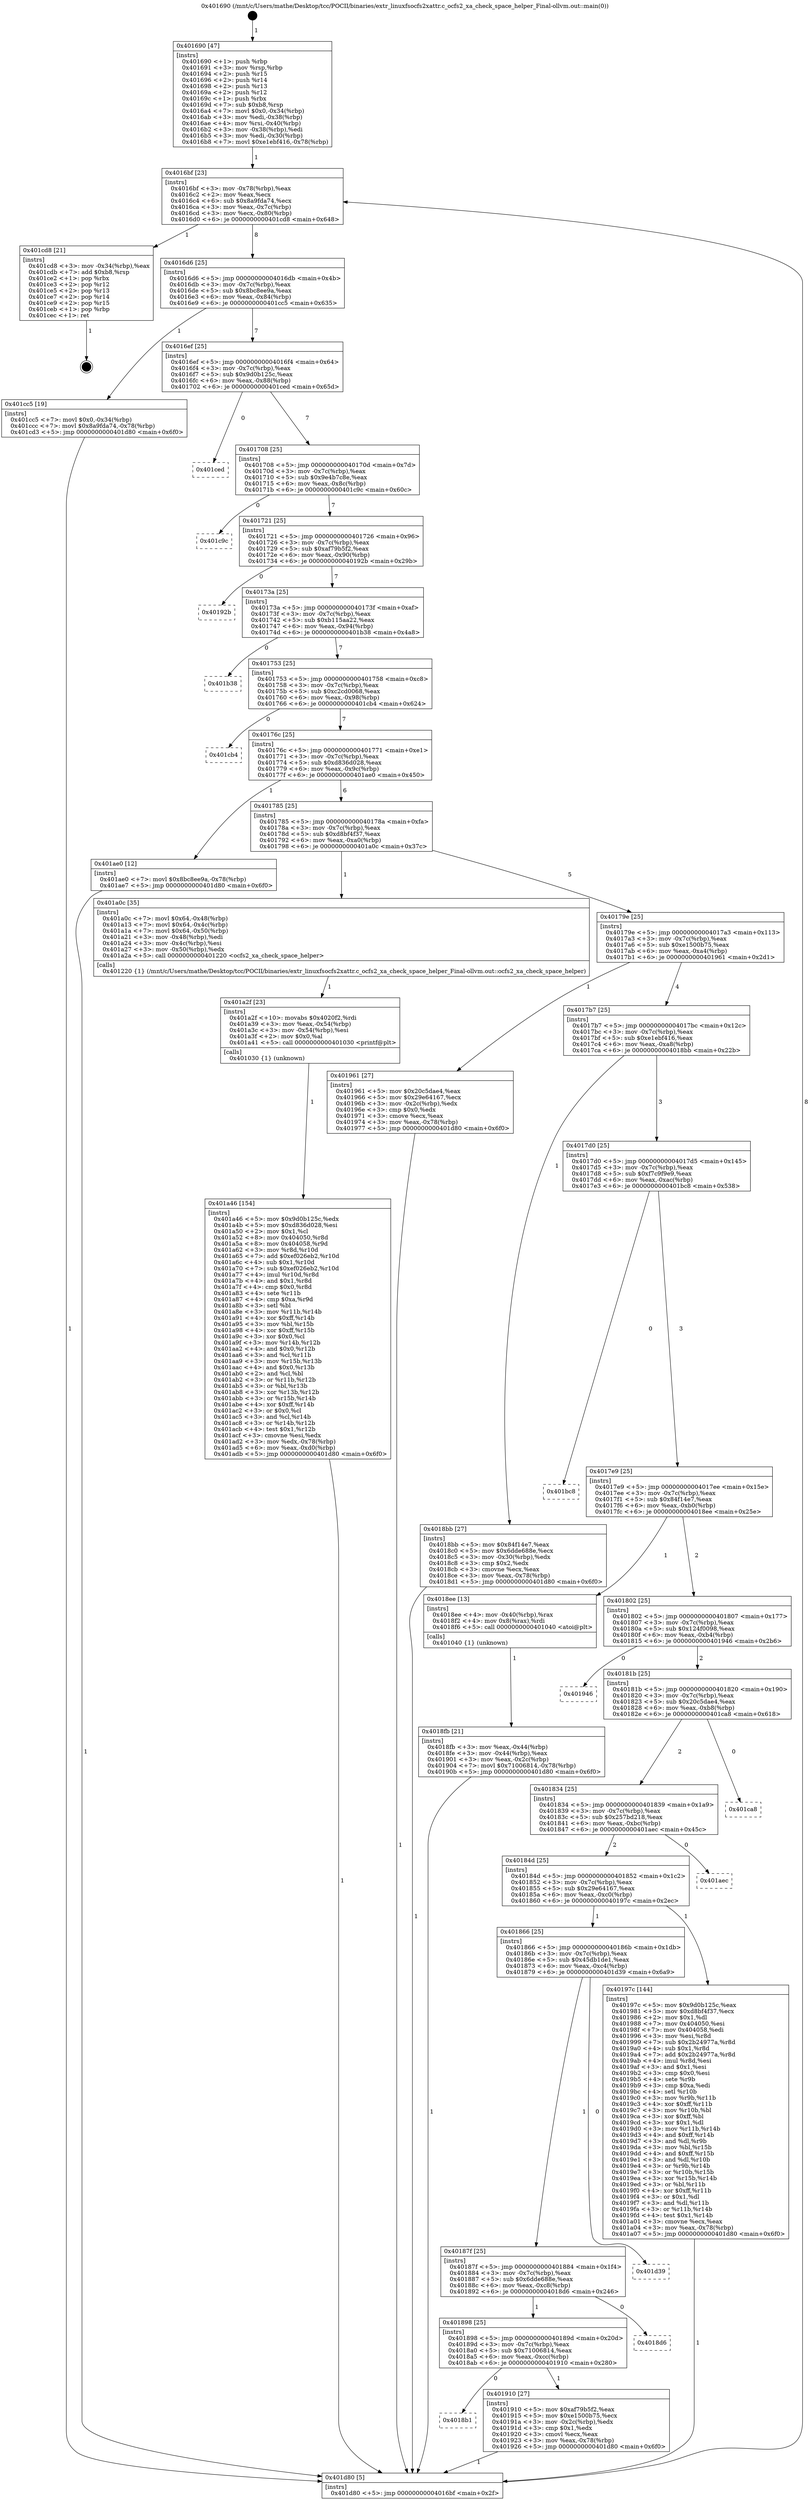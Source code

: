 digraph "0x401690" {
  label = "0x401690 (/mnt/c/Users/mathe/Desktop/tcc/POCII/binaries/extr_linuxfsocfs2xattr.c_ocfs2_xa_check_space_helper_Final-ollvm.out::main(0))"
  labelloc = "t"
  node[shape=record]

  Entry [label="",width=0.3,height=0.3,shape=circle,fillcolor=black,style=filled]
  "0x4016bf" [label="{
     0x4016bf [23]\l
     | [instrs]\l
     &nbsp;&nbsp;0x4016bf \<+3\>: mov -0x78(%rbp),%eax\l
     &nbsp;&nbsp;0x4016c2 \<+2\>: mov %eax,%ecx\l
     &nbsp;&nbsp;0x4016c4 \<+6\>: sub $0x8a9fda74,%ecx\l
     &nbsp;&nbsp;0x4016ca \<+3\>: mov %eax,-0x7c(%rbp)\l
     &nbsp;&nbsp;0x4016cd \<+3\>: mov %ecx,-0x80(%rbp)\l
     &nbsp;&nbsp;0x4016d0 \<+6\>: je 0000000000401cd8 \<main+0x648\>\l
  }"]
  "0x401cd8" [label="{
     0x401cd8 [21]\l
     | [instrs]\l
     &nbsp;&nbsp;0x401cd8 \<+3\>: mov -0x34(%rbp),%eax\l
     &nbsp;&nbsp;0x401cdb \<+7\>: add $0xb8,%rsp\l
     &nbsp;&nbsp;0x401ce2 \<+1\>: pop %rbx\l
     &nbsp;&nbsp;0x401ce3 \<+2\>: pop %r12\l
     &nbsp;&nbsp;0x401ce5 \<+2\>: pop %r13\l
     &nbsp;&nbsp;0x401ce7 \<+2\>: pop %r14\l
     &nbsp;&nbsp;0x401ce9 \<+2\>: pop %r15\l
     &nbsp;&nbsp;0x401ceb \<+1\>: pop %rbp\l
     &nbsp;&nbsp;0x401cec \<+1\>: ret\l
  }"]
  "0x4016d6" [label="{
     0x4016d6 [25]\l
     | [instrs]\l
     &nbsp;&nbsp;0x4016d6 \<+5\>: jmp 00000000004016db \<main+0x4b\>\l
     &nbsp;&nbsp;0x4016db \<+3\>: mov -0x7c(%rbp),%eax\l
     &nbsp;&nbsp;0x4016de \<+5\>: sub $0x8bc8ee9a,%eax\l
     &nbsp;&nbsp;0x4016e3 \<+6\>: mov %eax,-0x84(%rbp)\l
     &nbsp;&nbsp;0x4016e9 \<+6\>: je 0000000000401cc5 \<main+0x635\>\l
  }"]
  Exit [label="",width=0.3,height=0.3,shape=circle,fillcolor=black,style=filled,peripheries=2]
  "0x401cc5" [label="{
     0x401cc5 [19]\l
     | [instrs]\l
     &nbsp;&nbsp;0x401cc5 \<+7\>: movl $0x0,-0x34(%rbp)\l
     &nbsp;&nbsp;0x401ccc \<+7\>: movl $0x8a9fda74,-0x78(%rbp)\l
     &nbsp;&nbsp;0x401cd3 \<+5\>: jmp 0000000000401d80 \<main+0x6f0\>\l
  }"]
  "0x4016ef" [label="{
     0x4016ef [25]\l
     | [instrs]\l
     &nbsp;&nbsp;0x4016ef \<+5\>: jmp 00000000004016f4 \<main+0x64\>\l
     &nbsp;&nbsp;0x4016f4 \<+3\>: mov -0x7c(%rbp),%eax\l
     &nbsp;&nbsp;0x4016f7 \<+5\>: sub $0x9d0b125c,%eax\l
     &nbsp;&nbsp;0x4016fc \<+6\>: mov %eax,-0x88(%rbp)\l
     &nbsp;&nbsp;0x401702 \<+6\>: je 0000000000401ced \<main+0x65d\>\l
  }"]
  "0x401a46" [label="{
     0x401a46 [154]\l
     | [instrs]\l
     &nbsp;&nbsp;0x401a46 \<+5\>: mov $0x9d0b125c,%edx\l
     &nbsp;&nbsp;0x401a4b \<+5\>: mov $0xd836d028,%esi\l
     &nbsp;&nbsp;0x401a50 \<+2\>: mov $0x1,%cl\l
     &nbsp;&nbsp;0x401a52 \<+8\>: mov 0x404050,%r8d\l
     &nbsp;&nbsp;0x401a5a \<+8\>: mov 0x404058,%r9d\l
     &nbsp;&nbsp;0x401a62 \<+3\>: mov %r8d,%r10d\l
     &nbsp;&nbsp;0x401a65 \<+7\>: add $0xef026eb2,%r10d\l
     &nbsp;&nbsp;0x401a6c \<+4\>: sub $0x1,%r10d\l
     &nbsp;&nbsp;0x401a70 \<+7\>: sub $0xef026eb2,%r10d\l
     &nbsp;&nbsp;0x401a77 \<+4\>: imul %r10d,%r8d\l
     &nbsp;&nbsp;0x401a7b \<+4\>: and $0x1,%r8d\l
     &nbsp;&nbsp;0x401a7f \<+4\>: cmp $0x0,%r8d\l
     &nbsp;&nbsp;0x401a83 \<+4\>: sete %r11b\l
     &nbsp;&nbsp;0x401a87 \<+4\>: cmp $0xa,%r9d\l
     &nbsp;&nbsp;0x401a8b \<+3\>: setl %bl\l
     &nbsp;&nbsp;0x401a8e \<+3\>: mov %r11b,%r14b\l
     &nbsp;&nbsp;0x401a91 \<+4\>: xor $0xff,%r14b\l
     &nbsp;&nbsp;0x401a95 \<+3\>: mov %bl,%r15b\l
     &nbsp;&nbsp;0x401a98 \<+4\>: xor $0xff,%r15b\l
     &nbsp;&nbsp;0x401a9c \<+3\>: xor $0x0,%cl\l
     &nbsp;&nbsp;0x401a9f \<+3\>: mov %r14b,%r12b\l
     &nbsp;&nbsp;0x401aa2 \<+4\>: and $0x0,%r12b\l
     &nbsp;&nbsp;0x401aa6 \<+3\>: and %cl,%r11b\l
     &nbsp;&nbsp;0x401aa9 \<+3\>: mov %r15b,%r13b\l
     &nbsp;&nbsp;0x401aac \<+4\>: and $0x0,%r13b\l
     &nbsp;&nbsp;0x401ab0 \<+2\>: and %cl,%bl\l
     &nbsp;&nbsp;0x401ab2 \<+3\>: or %r11b,%r12b\l
     &nbsp;&nbsp;0x401ab5 \<+3\>: or %bl,%r13b\l
     &nbsp;&nbsp;0x401ab8 \<+3\>: xor %r13b,%r12b\l
     &nbsp;&nbsp;0x401abb \<+3\>: or %r15b,%r14b\l
     &nbsp;&nbsp;0x401abe \<+4\>: xor $0xff,%r14b\l
     &nbsp;&nbsp;0x401ac2 \<+3\>: or $0x0,%cl\l
     &nbsp;&nbsp;0x401ac5 \<+3\>: and %cl,%r14b\l
     &nbsp;&nbsp;0x401ac8 \<+3\>: or %r14b,%r12b\l
     &nbsp;&nbsp;0x401acb \<+4\>: test $0x1,%r12b\l
     &nbsp;&nbsp;0x401acf \<+3\>: cmovne %esi,%edx\l
     &nbsp;&nbsp;0x401ad2 \<+3\>: mov %edx,-0x78(%rbp)\l
     &nbsp;&nbsp;0x401ad5 \<+6\>: mov %eax,-0xd0(%rbp)\l
     &nbsp;&nbsp;0x401adb \<+5\>: jmp 0000000000401d80 \<main+0x6f0\>\l
  }"]
  "0x401ced" [label="{
     0x401ced\l
  }", style=dashed]
  "0x401708" [label="{
     0x401708 [25]\l
     | [instrs]\l
     &nbsp;&nbsp;0x401708 \<+5\>: jmp 000000000040170d \<main+0x7d\>\l
     &nbsp;&nbsp;0x40170d \<+3\>: mov -0x7c(%rbp),%eax\l
     &nbsp;&nbsp;0x401710 \<+5\>: sub $0x9e4b7c8e,%eax\l
     &nbsp;&nbsp;0x401715 \<+6\>: mov %eax,-0x8c(%rbp)\l
     &nbsp;&nbsp;0x40171b \<+6\>: je 0000000000401c9c \<main+0x60c\>\l
  }"]
  "0x401a2f" [label="{
     0x401a2f [23]\l
     | [instrs]\l
     &nbsp;&nbsp;0x401a2f \<+10\>: movabs $0x4020f2,%rdi\l
     &nbsp;&nbsp;0x401a39 \<+3\>: mov %eax,-0x54(%rbp)\l
     &nbsp;&nbsp;0x401a3c \<+3\>: mov -0x54(%rbp),%esi\l
     &nbsp;&nbsp;0x401a3f \<+2\>: mov $0x0,%al\l
     &nbsp;&nbsp;0x401a41 \<+5\>: call 0000000000401030 \<printf@plt\>\l
     | [calls]\l
     &nbsp;&nbsp;0x401030 \{1\} (unknown)\l
  }"]
  "0x401c9c" [label="{
     0x401c9c\l
  }", style=dashed]
  "0x401721" [label="{
     0x401721 [25]\l
     | [instrs]\l
     &nbsp;&nbsp;0x401721 \<+5\>: jmp 0000000000401726 \<main+0x96\>\l
     &nbsp;&nbsp;0x401726 \<+3\>: mov -0x7c(%rbp),%eax\l
     &nbsp;&nbsp;0x401729 \<+5\>: sub $0xaf79b5f2,%eax\l
     &nbsp;&nbsp;0x40172e \<+6\>: mov %eax,-0x90(%rbp)\l
     &nbsp;&nbsp;0x401734 \<+6\>: je 000000000040192b \<main+0x29b\>\l
  }"]
  "0x4018b1" [label="{
     0x4018b1\l
  }", style=dashed]
  "0x40192b" [label="{
     0x40192b\l
  }", style=dashed]
  "0x40173a" [label="{
     0x40173a [25]\l
     | [instrs]\l
     &nbsp;&nbsp;0x40173a \<+5\>: jmp 000000000040173f \<main+0xaf\>\l
     &nbsp;&nbsp;0x40173f \<+3\>: mov -0x7c(%rbp),%eax\l
     &nbsp;&nbsp;0x401742 \<+5\>: sub $0xb115aa22,%eax\l
     &nbsp;&nbsp;0x401747 \<+6\>: mov %eax,-0x94(%rbp)\l
     &nbsp;&nbsp;0x40174d \<+6\>: je 0000000000401b38 \<main+0x4a8\>\l
  }"]
  "0x401910" [label="{
     0x401910 [27]\l
     | [instrs]\l
     &nbsp;&nbsp;0x401910 \<+5\>: mov $0xaf79b5f2,%eax\l
     &nbsp;&nbsp;0x401915 \<+5\>: mov $0xe1500b75,%ecx\l
     &nbsp;&nbsp;0x40191a \<+3\>: mov -0x2c(%rbp),%edx\l
     &nbsp;&nbsp;0x40191d \<+3\>: cmp $0x1,%edx\l
     &nbsp;&nbsp;0x401920 \<+3\>: cmovl %ecx,%eax\l
     &nbsp;&nbsp;0x401923 \<+3\>: mov %eax,-0x78(%rbp)\l
     &nbsp;&nbsp;0x401926 \<+5\>: jmp 0000000000401d80 \<main+0x6f0\>\l
  }"]
  "0x401b38" [label="{
     0x401b38\l
  }", style=dashed]
  "0x401753" [label="{
     0x401753 [25]\l
     | [instrs]\l
     &nbsp;&nbsp;0x401753 \<+5\>: jmp 0000000000401758 \<main+0xc8\>\l
     &nbsp;&nbsp;0x401758 \<+3\>: mov -0x7c(%rbp),%eax\l
     &nbsp;&nbsp;0x40175b \<+5\>: sub $0xc2cd0068,%eax\l
     &nbsp;&nbsp;0x401760 \<+6\>: mov %eax,-0x98(%rbp)\l
     &nbsp;&nbsp;0x401766 \<+6\>: je 0000000000401cb4 \<main+0x624\>\l
  }"]
  "0x401898" [label="{
     0x401898 [25]\l
     | [instrs]\l
     &nbsp;&nbsp;0x401898 \<+5\>: jmp 000000000040189d \<main+0x20d\>\l
     &nbsp;&nbsp;0x40189d \<+3\>: mov -0x7c(%rbp),%eax\l
     &nbsp;&nbsp;0x4018a0 \<+5\>: sub $0x71006814,%eax\l
     &nbsp;&nbsp;0x4018a5 \<+6\>: mov %eax,-0xcc(%rbp)\l
     &nbsp;&nbsp;0x4018ab \<+6\>: je 0000000000401910 \<main+0x280\>\l
  }"]
  "0x401cb4" [label="{
     0x401cb4\l
  }", style=dashed]
  "0x40176c" [label="{
     0x40176c [25]\l
     | [instrs]\l
     &nbsp;&nbsp;0x40176c \<+5\>: jmp 0000000000401771 \<main+0xe1\>\l
     &nbsp;&nbsp;0x401771 \<+3\>: mov -0x7c(%rbp),%eax\l
     &nbsp;&nbsp;0x401774 \<+5\>: sub $0xd836d028,%eax\l
     &nbsp;&nbsp;0x401779 \<+6\>: mov %eax,-0x9c(%rbp)\l
     &nbsp;&nbsp;0x40177f \<+6\>: je 0000000000401ae0 \<main+0x450\>\l
  }"]
  "0x4018d6" [label="{
     0x4018d6\l
  }", style=dashed]
  "0x401ae0" [label="{
     0x401ae0 [12]\l
     | [instrs]\l
     &nbsp;&nbsp;0x401ae0 \<+7\>: movl $0x8bc8ee9a,-0x78(%rbp)\l
     &nbsp;&nbsp;0x401ae7 \<+5\>: jmp 0000000000401d80 \<main+0x6f0\>\l
  }"]
  "0x401785" [label="{
     0x401785 [25]\l
     | [instrs]\l
     &nbsp;&nbsp;0x401785 \<+5\>: jmp 000000000040178a \<main+0xfa\>\l
     &nbsp;&nbsp;0x40178a \<+3\>: mov -0x7c(%rbp),%eax\l
     &nbsp;&nbsp;0x40178d \<+5\>: sub $0xd8bf4f37,%eax\l
     &nbsp;&nbsp;0x401792 \<+6\>: mov %eax,-0xa0(%rbp)\l
     &nbsp;&nbsp;0x401798 \<+6\>: je 0000000000401a0c \<main+0x37c\>\l
  }"]
  "0x40187f" [label="{
     0x40187f [25]\l
     | [instrs]\l
     &nbsp;&nbsp;0x40187f \<+5\>: jmp 0000000000401884 \<main+0x1f4\>\l
     &nbsp;&nbsp;0x401884 \<+3\>: mov -0x7c(%rbp),%eax\l
     &nbsp;&nbsp;0x401887 \<+5\>: sub $0x6dde688e,%eax\l
     &nbsp;&nbsp;0x40188c \<+6\>: mov %eax,-0xc8(%rbp)\l
     &nbsp;&nbsp;0x401892 \<+6\>: je 00000000004018d6 \<main+0x246\>\l
  }"]
  "0x401a0c" [label="{
     0x401a0c [35]\l
     | [instrs]\l
     &nbsp;&nbsp;0x401a0c \<+7\>: movl $0x64,-0x48(%rbp)\l
     &nbsp;&nbsp;0x401a13 \<+7\>: movl $0x64,-0x4c(%rbp)\l
     &nbsp;&nbsp;0x401a1a \<+7\>: movl $0x64,-0x50(%rbp)\l
     &nbsp;&nbsp;0x401a21 \<+3\>: mov -0x48(%rbp),%edi\l
     &nbsp;&nbsp;0x401a24 \<+3\>: mov -0x4c(%rbp),%esi\l
     &nbsp;&nbsp;0x401a27 \<+3\>: mov -0x50(%rbp),%edx\l
     &nbsp;&nbsp;0x401a2a \<+5\>: call 0000000000401220 \<ocfs2_xa_check_space_helper\>\l
     | [calls]\l
     &nbsp;&nbsp;0x401220 \{1\} (/mnt/c/Users/mathe/Desktop/tcc/POCII/binaries/extr_linuxfsocfs2xattr.c_ocfs2_xa_check_space_helper_Final-ollvm.out::ocfs2_xa_check_space_helper)\l
  }"]
  "0x40179e" [label="{
     0x40179e [25]\l
     | [instrs]\l
     &nbsp;&nbsp;0x40179e \<+5\>: jmp 00000000004017a3 \<main+0x113\>\l
     &nbsp;&nbsp;0x4017a3 \<+3\>: mov -0x7c(%rbp),%eax\l
     &nbsp;&nbsp;0x4017a6 \<+5\>: sub $0xe1500b75,%eax\l
     &nbsp;&nbsp;0x4017ab \<+6\>: mov %eax,-0xa4(%rbp)\l
     &nbsp;&nbsp;0x4017b1 \<+6\>: je 0000000000401961 \<main+0x2d1\>\l
  }"]
  "0x401d39" [label="{
     0x401d39\l
  }", style=dashed]
  "0x401961" [label="{
     0x401961 [27]\l
     | [instrs]\l
     &nbsp;&nbsp;0x401961 \<+5\>: mov $0x20c5dae4,%eax\l
     &nbsp;&nbsp;0x401966 \<+5\>: mov $0x29e64167,%ecx\l
     &nbsp;&nbsp;0x40196b \<+3\>: mov -0x2c(%rbp),%edx\l
     &nbsp;&nbsp;0x40196e \<+3\>: cmp $0x0,%edx\l
     &nbsp;&nbsp;0x401971 \<+3\>: cmove %ecx,%eax\l
     &nbsp;&nbsp;0x401974 \<+3\>: mov %eax,-0x78(%rbp)\l
     &nbsp;&nbsp;0x401977 \<+5\>: jmp 0000000000401d80 \<main+0x6f0\>\l
  }"]
  "0x4017b7" [label="{
     0x4017b7 [25]\l
     | [instrs]\l
     &nbsp;&nbsp;0x4017b7 \<+5\>: jmp 00000000004017bc \<main+0x12c\>\l
     &nbsp;&nbsp;0x4017bc \<+3\>: mov -0x7c(%rbp),%eax\l
     &nbsp;&nbsp;0x4017bf \<+5\>: sub $0xe1ebf416,%eax\l
     &nbsp;&nbsp;0x4017c4 \<+6\>: mov %eax,-0xa8(%rbp)\l
     &nbsp;&nbsp;0x4017ca \<+6\>: je 00000000004018bb \<main+0x22b\>\l
  }"]
  "0x401866" [label="{
     0x401866 [25]\l
     | [instrs]\l
     &nbsp;&nbsp;0x401866 \<+5\>: jmp 000000000040186b \<main+0x1db\>\l
     &nbsp;&nbsp;0x40186b \<+3\>: mov -0x7c(%rbp),%eax\l
     &nbsp;&nbsp;0x40186e \<+5\>: sub $0x45db1de1,%eax\l
     &nbsp;&nbsp;0x401873 \<+6\>: mov %eax,-0xc4(%rbp)\l
     &nbsp;&nbsp;0x401879 \<+6\>: je 0000000000401d39 \<main+0x6a9\>\l
  }"]
  "0x4018bb" [label="{
     0x4018bb [27]\l
     | [instrs]\l
     &nbsp;&nbsp;0x4018bb \<+5\>: mov $0x84f14e7,%eax\l
     &nbsp;&nbsp;0x4018c0 \<+5\>: mov $0x6dde688e,%ecx\l
     &nbsp;&nbsp;0x4018c5 \<+3\>: mov -0x30(%rbp),%edx\l
     &nbsp;&nbsp;0x4018c8 \<+3\>: cmp $0x2,%edx\l
     &nbsp;&nbsp;0x4018cb \<+3\>: cmovne %ecx,%eax\l
     &nbsp;&nbsp;0x4018ce \<+3\>: mov %eax,-0x78(%rbp)\l
     &nbsp;&nbsp;0x4018d1 \<+5\>: jmp 0000000000401d80 \<main+0x6f0\>\l
  }"]
  "0x4017d0" [label="{
     0x4017d0 [25]\l
     | [instrs]\l
     &nbsp;&nbsp;0x4017d0 \<+5\>: jmp 00000000004017d5 \<main+0x145\>\l
     &nbsp;&nbsp;0x4017d5 \<+3\>: mov -0x7c(%rbp),%eax\l
     &nbsp;&nbsp;0x4017d8 \<+5\>: sub $0xf7c9f9e9,%eax\l
     &nbsp;&nbsp;0x4017dd \<+6\>: mov %eax,-0xac(%rbp)\l
     &nbsp;&nbsp;0x4017e3 \<+6\>: je 0000000000401bc8 \<main+0x538\>\l
  }"]
  "0x401d80" [label="{
     0x401d80 [5]\l
     | [instrs]\l
     &nbsp;&nbsp;0x401d80 \<+5\>: jmp 00000000004016bf \<main+0x2f\>\l
  }"]
  "0x401690" [label="{
     0x401690 [47]\l
     | [instrs]\l
     &nbsp;&nbsp;0x401690 \<+1\>: push %rbp\l
     &nbsp;&nbsp;0x401691 \<+3\>: mov %rsp,%rbp\l
     &nbsp;&nbsp;0x401694 \<+2\>: push %r15\l
     &nbsp;&nbsp;0x401696 \<+2\>: push %r14\l
     &nbsp;&nbsp;0x401698 \<+2\>: push %r13\l
     &nbsp;&nbsp;0x40169a \<+2\>: push %r12\l
     &nbsp;&nbsp;0x40169c \<+1\>: push %rbx\l
     &nbsp;&nbsp;0x40169d \<+7\>: sub $0xb8,%rsp\l
     &nbsp;&nbsp;0x4016a4 \<+7\>: movl $0x0,-0x34(%rbp)\l
     &nbsp;&nbsp;0x4016ab \<+3\>: mov %edi,-0x38(%rbp)\l
     &nbsp;&nbsp;0x4016ae \<+4\>: mov %rsi,-0x40(%rbp)\l
     &nbsp;&nbsp;0x4016b2 \<+3\>: mov -0x38(%rbp),%edi\l
     &nbsp;&nbsp;0x4016b5 \<+3\>: mov %edi,-0x30(%rbp)\l
     &nbsp;&nbsp;0x4016b8 \<+7\>: movl $0xe1ebf416,-0x78(%rbp)\l
  }"]
  "0x40197c" [label="{
     0x40197c [144]\l
     | [instrs]\l
     &nbsp;&nbsp;0x40197c \<+5\>: mov $0x9d0b125c,%eax\l
     &nbsp;&nbsp;0x401981 \<+5\>: mov $0xd8bf4f37,%ecx\l
     &nbsp;&nbsp;0x401986 \<+2\>: mov $0x1,%dl\l
     &nbsp;&nbsp;0x401988 \<+7\>: mov 0x404050,%esi\l
     &nbsp;&nbsp;0x40198f \<+7\>: mov 0x404058,%edi\l
     &nbsp;&nbsp;0x401996 \<+3\>: mov %esi,%r8d\l
     &nbsp;&nbsp;0x401999 \<+7\>: sub $0x2b24977a,%r8d\l
     &nbsp;&nbsp;0x4019a0 \<+4\>: sub $0x1,%r8d\l
     &nbsp;&nbsp;0x4019a4 \<+7\>: add $0x2b24977a,%r8d\l
     &nbsp;&nbsp;0x4019ab \<+4\>: imul %r8d,%esi\l
     &nbsp;&nbsp;0x4019af \<+3\>: and $0x1,%esi\l
     &nbsp;&nbsp;0x4019b2 \<+3\>: cmp $0x0,%esi\l
     &nbsp;&nbsp;0x4019b5 \<+4\>: sete %r9b\l
     &nbsp;&nbsp;0x4019b9 \<+3\>: cmp $0xa,%edi\l
     &nbsp;&nbsp;0x4019bc \<+4\>: setl %r10b\l
     &nbsp;&nbsp;0x4019c0 \<+3\>: mov %r9b,%r11b\l
     &nbsp;&nbsp;0x4019c3 \<+4\>: xor $0xff,%r11b\l
     &nbsp;&nbsp;0x4019c7 \<+3\>: mov %r10b,%bl\l
     &nbsp;&nbsp;0x4019ca \<+3\>: xor $0xff,%bl\l
     &nbsp;&nbsp;0x4019cd \<+3\>: xor $0x1,%dl\l
     &nbsp;&nbsp;0x4019d0 \<+3\>: mov %r11b,%r14b\l
     &nbsp;&nbsp;0x4019d3 \<+4\>: and $0xff,%r14b\l
     &nbsp;&nbsp;0x4019d7 \<+3\>: and %dl,%r9b\l
     &nbsp;&nbsp;0x4019da \<+3\>: mov %bl,%r15b\l
     &nbsp;&nbsp;0x4019dd \<+4\>: and $0xff,%r15b\l
     &nbsp;&nbsp;0x4019e1 \<+3\>: and %dl,%r10b\l
     &nbsp;&nbsp;0x4019e4 \<+3\>: or %r9b,%r14b\l
     &nbsp;&nbsp;0x4019e7 \<+3\>: or %r10b,%r15b\l
     &nbsp;&nbsp;0x4019ea \<+3\>: xor %r15b,%r14b\l
     &nbsp;&nbsp;0x4019ed \<+3\>: or %bl,%r11b\l
     &nbsp;&nbsp;0x4019f0 \<+4\>: xor $0xff,%r11b\l
     &nbsp;&nbsp;0x4019f4 \<+3\>: or $0x1,%dl\l
     &nbsp;&nbsp;0x4019f7 \<+3\>: and %dl,%r11b\l
     &nbsp;&nbsp;0x4019fa \<+3\>: or %r11b,%r14b\l
     &nbsp;&nbsp;0x4019fd \<+4\>: test $0x1,%r14b\l
     &nbsp;&nbsp;0x401a01 \<+3\>: cmovne %ecx,%eax\l
     &nbsp;&nbsp;0x401a04 \<+3\>: mov %eax,-0x78(%rbp)\l
     &nbsp;&nbsp;0x401a07 \<+5\>: jmp 0000000000401d80 \<main+0x6f0\>\l
  }"]
  "0x401bc8" [label="{
     0x401bc8\l
  }", style=dashed]
  "0x4017e9" [label="{
     0x4017e9 [25]\l
     | [instrs]\l
     &nbsp;&nbsp;0x4017e9 \<+5\>: jmp 00000000004017ee \<main+0x15e\>\l
     &nbsp;&nbsp;0x4017ee \<+3\>: mov -0x7c(%rbp),%eax\l
     &nbsp;&nbsp;0x4017f1 \<+5\>: sub $0x84f14e7,%eax\l
     &nbsp;&nbsp;0x4017f6 \<+6\>: mov %eax,-0xb0(%rbp)\l
     &nbsp;&nbsp;0x4017fc \<+6\>: je 00000000004018ee \<main+0x25e\>\l
  }"]
  "0x40184d" [label="{
     0x40184d [25]\l
     | [instrs]\l
     &nbsp;&nbsp;0x40184d \<+5\>: jmp 0000000000401852 \<main+0x1c2\>\l
     &nbsp;&nbsp;0x401852 \<+3\>: mov -0x7c(%rbp),%eax\l
     &nbsp;&nbsp;0x401855 \<+5\>: sub $0x29e64167,%eax\l
     &nbsp;&nbsp;0x40185a \<+6\>: mov %eax,-0xc0(%rbp)\l
     &nbsp;&nbsp;0x401860 \<+6\>: je 000000000040197c \<main+0x2ec\>\l
  }"]
  "0x4018ee" [label="{
     0x4018ee [13]\l
     | [instrs]\l
     &nbsp;&nbsp;0x4018ee \<+4\>: mov -0x40(%rbp),%rax\l
     &nbsp;&nbsp;0x4018f2 \<+4\>: mov 0x8(%rax),%rdi\l
     &nbsp;&nbsp;0x4018f6 \<+5\>: call 0000000000401040 \<atoi@plt\>\l
     | [calls]\l
     &nbsp;&nbsp;0x401040 \{1\} (unknown)\l
  }"]
  "0x401802" [label="{
     0x401802 [25]\l
     | [instrs]\l
     &nbsp;&nbsp;0x401802 \<+5\>: jmp 0000000000401807 \<main+0x177\>\l
     &nbsp;&nbsp;0x401807 \<+3\>: mov -0x7c(%rbp),%eax\l
     &nbsp;&nbsp;0x40180a \<+5\>: sub $0x124f0098,%eax\l
     &nbsp;&nbsp;0x40180f \<+6\>: mov %eax,-0xb4(%rbp)\l
     &nbsp;&nbsp;0x401815 \<+6\>: je 0000000000401946 \<main+0x2b6\>\l
  }"]
  "0x4018fb" [label="{
     0x4018fb [21]\l
     | [instrs]\l
     &nbsp;&nbsp;0x4018fb \<+3\>: mov %eax,-0x44(%rbp)\l
     &nbsp;&nbsp;0x4018fe \<+3\>: mov -0x44(%rbp),%eax\l
     &nbsp;&nbsp;0x401901 \<+3\>: mov %eax,-0x2c(%rbp)\l
     &nbsp;&nbsp;0x401904 \<+7\>: movl $0x71006814,-0x78(%rbp)\l
     &nbsp;&nbsp;0x40190b \<+5\>: jmp 0000000000401d80 \<main+0x6f0\>\l
  }"]
  "0x401aec" [label="{
     0x401aec\l
  }", style=dashed]
  "0x401946" [label="{
     0x401946\l
  }", style=dashed]
  "0x40181b" [label="{
     0x40181b [25]\l
     | [instrs]\l
     &nbsp;&nbsp;0x40181b \<+5\>: jmp 0000000000401820 \<main+0x190\>\l
     &nbsp;&nbsp;0x401820 \<+3\>: mov -0x7c(%rbp),%eax\l
     &nbsp;&nbsp;0x401823 \<+5\>: sub $0x20c5dae4,%eax\l
     &nbsp;&nbsp;0x401828 \<+6\>: mov %eax,-0xb8(%rbp)\l
     &nbsp;&nbsp;0x40182e \<+6\>: je 0000000000401ca8 \<main+0x618\>\l
  }"]
  "0x401834" [label="{
     0x401834 [25]\l
     | [instrs]\l
     &nbsp;&nbsp;0x401834 \<+5\>: jmp 0000000000401839 \<main+0x1a9\>\l
     &nbsp;&nbsp;0x401839 \<+3\>: mov -0x7c(%rbp),%eax\l
     &nbsp;&nbsp;0x40183c \<+5\>: sub $0x257bd218,%eax\l
     &nbsp;&nbsp;0x401841 \<+6\>: mov %eax,-0xbc(%rbp)\l
     &nbsp;&nbsp;0x401847 \<+6\>: je 0000000000401aec \<main+0x45c\>\l
  }"]
  "0x401ca8" [label="{
     0x401ca8\l
  }", style=dashed]
  Entry -> "0x401690" [label=" 1"]
  "0x4016bf" -> "0x401cd8" [label=" 1"]
  "0x4016bf" -> "0x4016d6" [label=" 8"]
  "0x401cd8" -> Exit [label=" 1"]
  "0x4016d6" -> "0x401cc5" [label=" 1"]
  "0x4016d6" -> "0x4016ef" [label=" 7"]
  "0x401cc5" -> "0x401d80" [label=" 1"]
  "0x4016ef" -> "0x401ced" [label=" 0"]
  "0x4016ef" -> "0x401708" [label=" 7"]
  "0x401ae0" -> "0x401d80" [label=" 1"]
  "0x401708" -> "0x401c9c" [label=" 0"]
  "0x401708" -> "0x401721" [label=" 7"]
  "0x401a46" -> "0x401d80" [label=" 1"]
  "0x401721" -> "0x40192b" [label=" 0"]
  "0x401721" -> "0x40173a" [label=" 7"]
  "0x401a2f" -> "0x401a46" [label=" 1"]
  "0x40173a" -> "0x401b38" [label=" 0"]
  "0x40173a" -> "0x401753" [label=" 7"]
  "0x401a0c" -> "0x401a2f" [label=" 1"]
  "0x401753" -> "0x401cb4" [label=" 0"]
  "0x401753" -> "0x40176c" [label=" 7"]
  "0x401961" -> "0x401d80" [label=" 1"]
  "0x40176c" -> "0x401ae0" [label=" 1"]
  "0x40176c" -> "0x401785" [label=" 6"]
  "0x401910" -> "0x401d80" [label=" 1"]
  "0x401785" -> "0x401a0c" [label=" 1"]
  "0x401785" -> "0x40179e" [label=" 5"]
  "0x401898" -> "0x401910" [label=" 1"]
  "0x40179e" -> "0x401961" [label=" 1"]
  "0x40179e" -> "0x4017b7" [label=" 4"]
  "0x40197c" -> "0x401d80" [label=" 1"]
  "0x4017b7" -> "0x4018bb" [label=" 1"]
  "0x4017b7" -> "0x4017d0" [label=" 3"]
  "0x4018bb" -> "0x401d80" [label=" 1"]
  "0x401690" -> "0x4016bf" [label=" 1"]
  "0x401d80" -> "0x4016bf" [label=" 8"]
  "0x40187f" -> "0x4018d6" [label=" 0"]
  "0x4017d0" -> "0x401bc8" [label=" 0"]
  "0x4017d0" -> "0x4017e9" [label=" 3"]
  "0x401898" -> "0x4018b1" [label=" 0"]
  "0x4017e9" -> "0x4018ee" [label=" 1"]
  "0x4017e9" -> "0x401802" [label=" 2"]
  "0x4018ee" -> "0x4018fb" [label=" 1"]
  "0x4018fb" -> "0x401d80" [label=" 1"]
  "0x401866" -> "0x401d39" [label=" 0"]
  "0x401802" -> "0x401946" [label=" 0"]
  "0x401802" -> "0x40181b" [label=" 2"]
  "0x40187f" -> "0x401898" [label=" 1"]
  "0x40181b" -> "0x401ca8" [label=" 0"]
  "0x40181b" -> "0x401834" [label=" 2"]
  "0x40184d" -> "0x401866" [label=" 1"]
  "0x401834" -> "0x401aec" [label=" 0"]
  "0x401834" -> "0x40184d" [label=" 2"]
  "0x401866" -> "0x40187f" [label=" 1"]
  "0x40184d" -> "0x40197c" [label=" 1"]
}
